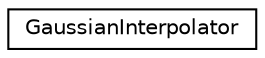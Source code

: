 digraph "Graphical Class Hierarchy"
{
  edge [fontname="Helvetica",fontsize="10",labelfontname="Helvetica",labelfontsize="10"];
  node [fontname="Helvetica",fontsize="10",shape=record];
  rankdir="LR";
  Node0 [label="GaussianInterpolator",height=0.2,width=0.4,color="black", fillcolor="white", style="filled",URL="$classGaussianInterpolator.html"];
}
